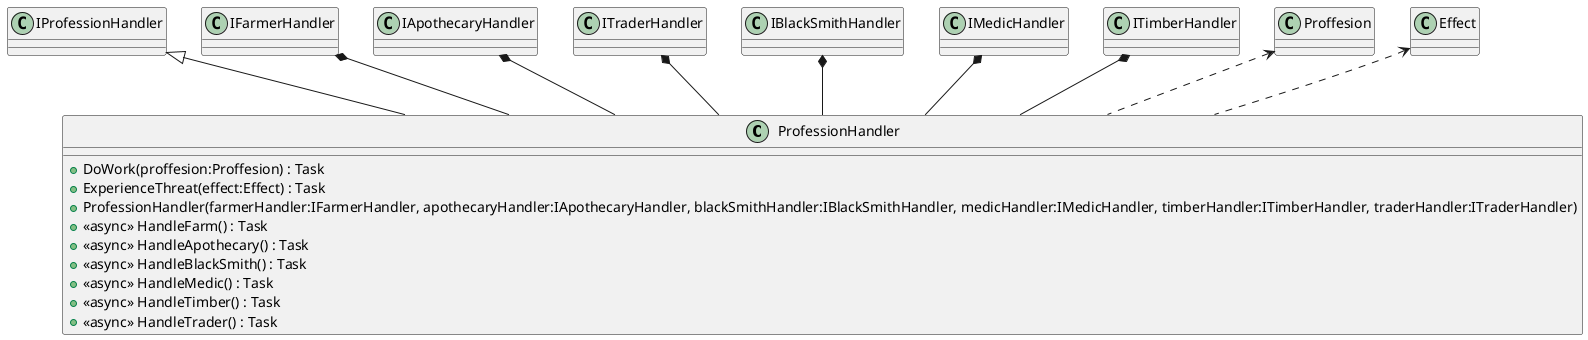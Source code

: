 @startuml
class ProfessionHandler {
    + DoWork(proffesion:Proffesion) : Task
    + ExperienceThreat(effect:Effect) : Task
    + ProfessionHandler(farmerHandler:IFarmerHandler, apothecaryHandler:IApothecaryHandler, blackSmithHandler:IBlackSmithHandler, medicHandler:IMedicHandler, timberHandler:ITimberHandler, traderHandler:ITraderHandler)
    + <<async>> HandleFarm() : Task
    + <<async>> HandleApothecary() : Task
    + <<async>> HandleBlackSmith() : Task
    + <<async>> HandleMedic() : Task
    + <<async>> HandleTimber() : Task
    + <<async>> HandleTrader() : Task
}
IProfessionHandler <|-- ProfessionHandler

IFarmerHandler *-- ProfessionHandler
IApothecaryHandler *-- ProfessionHandler
ITraderHandler *-- ProfessionHandler
IBlackSmithHandler *-- ProfessionHandler
IMedicHandler *-- ProfessionHandler
ITimberHandler *-- ProfessionHandler
Proffesion <.. ProfessionHandler
Effect <.. ProfessionHandler
@enduml
